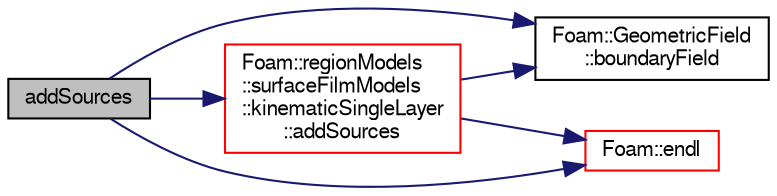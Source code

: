 digraph "addSources"
{
  bgcolor="transparent";
  edge [fontname="FreeSans",fontsize="10",labelfontname="FreeSans",labelfontsize="10"];
  node [fontname="FreeSans",fontsize="10",shape=record];
  rankdir="LR";
  Node1223 [label="addSources",height=0.2,width=0.4,color="black", fillcolor="grey75", style="filled", fontcolor="black"];
  Node1223 -> Node1224 [color="midnightblue",fontsize="10",style="solid",fontname="FreeSans"];
  Node1224 [label="Foam::regionModels\l::surfaceFilmModels\l::kinematicSingleLayer\l::addSources",height=0.2,width=0.4,color="red",URL="$a29042.html#a3fd6172107cc810cab8f62c8b8177ba7",tooltip="External hook to add sources to the film. "];
  Node1224 -> Node1225 [color="midnightblue",fontsize="10",style="solid",fontname="FreeSans"];
  Node1225 [label="Foam::GeometricField\l::boundaryField",height=0.2,width=0.4,color="black",URL="$a22434.html#a3c6c1a789b48ea0c5e8bff64f9c14f2d",tooltip="Return reference to GeometricBoundaryField. "];
  Node1224 -> Node1226 [color="midnightblue",fontsize="10",style="solid",fontname="FreeSans"];
  Node1226 [label="Foam::endl",height=0.2,width=0.4,color="red",URL="$a21124.html#a2db8fe02a0d3909e9351bb4275b23ce4",tooltip="Add newline and flush stream. "];
  Node1223 -> Node1225 [color="midnightblue",fontsize="10",style="solid",fontname="FreeSans"];
  Node1223 -> Node1226 [color="midnightblue",fontsize="10",style="solid",fontname="FreeSans"];
}
